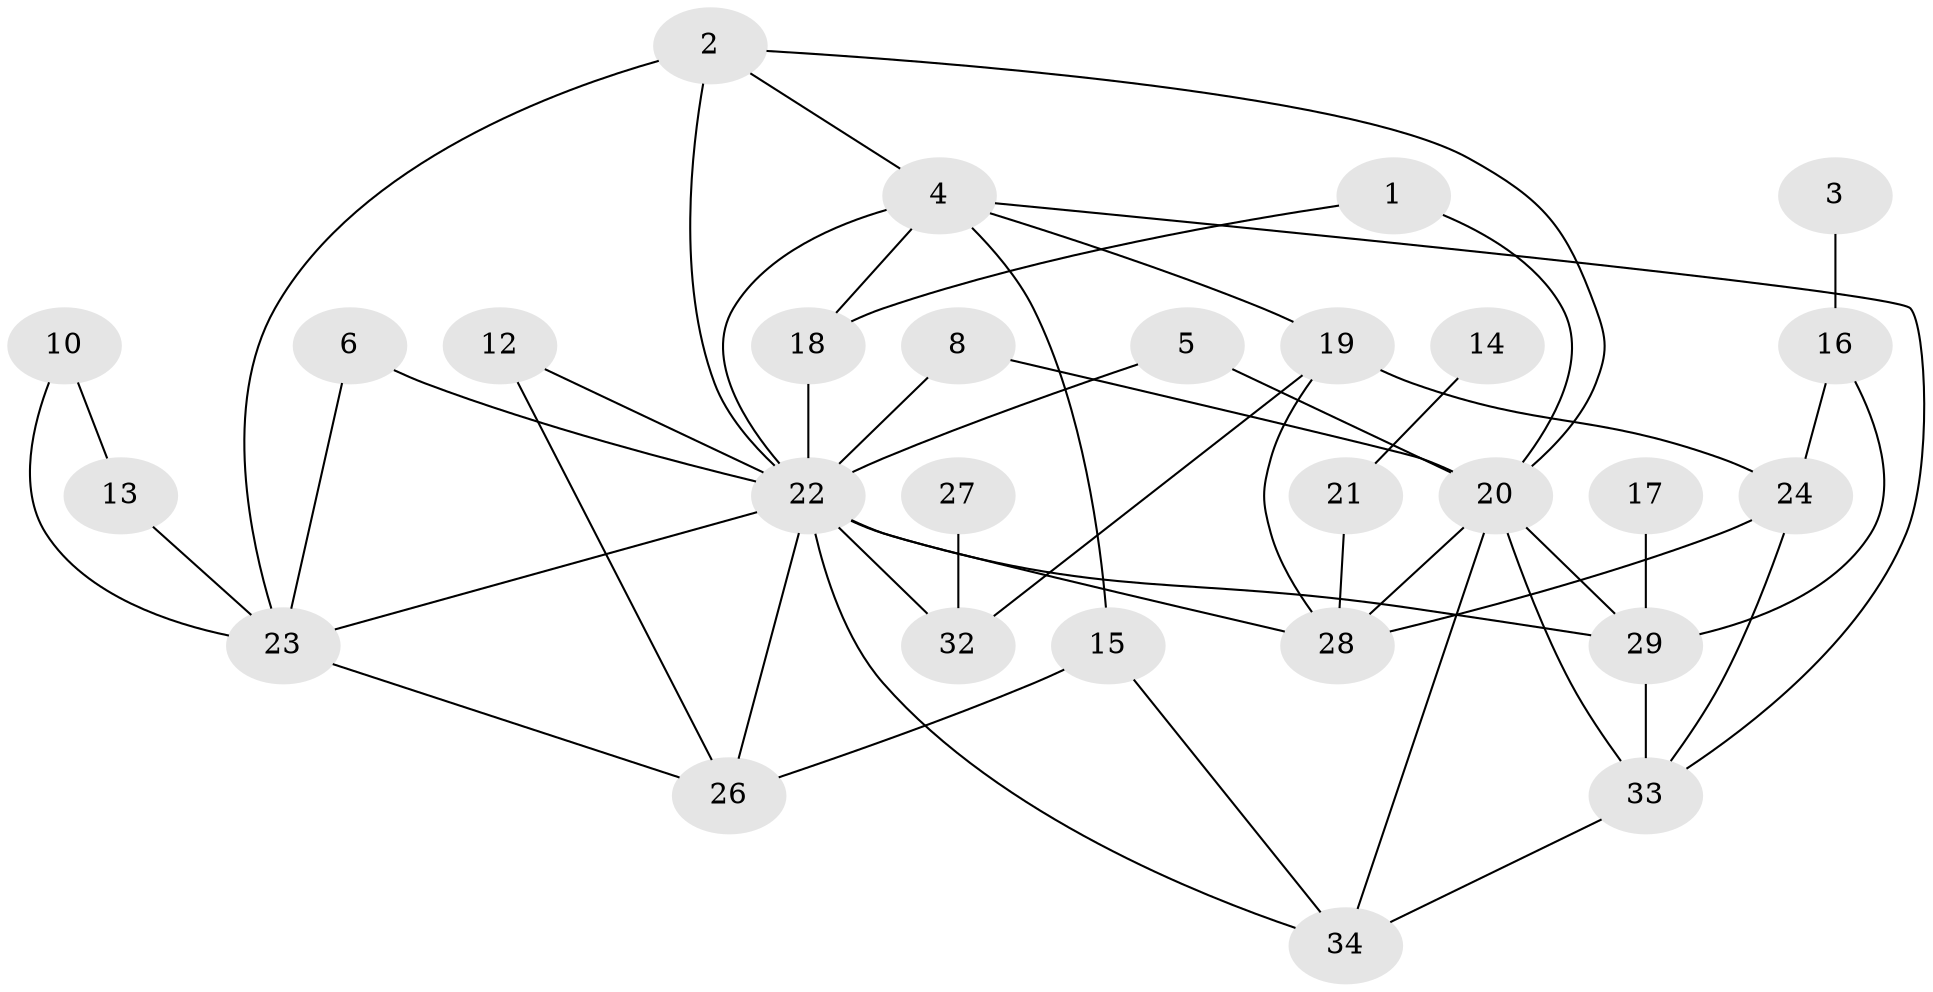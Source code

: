 // original degree distribution, {2: 0.23880597014925373, 4: 0.19402985074626866, 3: 0.22388059701492538, 1: 0.1791044776119403, 5: 0.04477611940298507, 6: 0.029850746268656716, 0: 0.07462686567164178, 8: 0.014925373134328358}
// Generated by graph-tools (version 1.1) at 2025/49/03/09/25 03:49:10]
// undirected, 28 vertices, 50 edges
graph export_dot {
graph [start="1"]
  node [color=gray90,style=filled];
  1;
  2;
  3;
  4;
  5;
  6;
  8;
  10;
  12;
  13;
  14;
  15;
  16;
  17;
  18;
  19;
  20;
  21;
  22;
  23;
  24;
  26;
  27;
  28;
  29;
  32;
  33;
  34;
  1 -- 18 [weight=1.0];
  1 -- 20 [weight=1.0];
  2 -- 4 [weight=1.0];
  2 -- 20 [weight=1.0];
  2 -- 22 [weight=1.0];
  2 -- 23 [weight=1.0];
  3 -- 16 [weight=1.0];
  4 -- 15 [weight=1.0];
  4 -- 18 [weight=1.0];
  4 -- 19 [weight=1.0];
  4 -- 22 [weight=1.0];
  4 -- 33 [weight=1.0];
  5 -- 20 [weight=1.0];
  5 -- 22 [weight=2.0];
  6 -- 22 [weight=1.0];
  6 -- 23 [weight=1.0];
  8 -- 20 [weight=1.0];
  8 -- 22 [weight=1.0];
  10 -- 13 [weight=1.0];
  10 -- 23 [weight=1.0];
  12 -- 22 [weight=1.0];
  12 -- 26 [weight=1.0];
  13 -- 23 [weight=1.0];
  14 -- 21 [weight=1.0];
  15 -- 26 [weight=1.0];
  15 -- 34 [weight=1.0];
  16 -- 24 [weight=1.0];
  16 -- 29 [weight=1.0];
  17 -- 29 [weight=1.0];
  18 -- 22 [weight=1.0];
  19 -- 24 [weight=1.0];
  19 -- 28 [weight=1.0];
  19 -- 32 [weight=1.0];
  20 -- 28 [weight=1.0];
  20 -- 29 [weight=1.0];
  20 -- 33 [weight=1.0];
  20 -- 34 [weight=1.0];
  21 -- 28 [weight=2.0];
  22 -- 23 [weight=1.0];
  22 -- 26 [weight=2.0];
  22 -- 28 [weight=1.0];
  22 -- 29 [weight=2.0];
  22 -- 32 [weight=1.0];
  22 -- 34 [weight=1.0];
  23 -- 26 [weight=1.0];
  24 -- 28 [weight=1.0];
  24 -- 33 [weight=1.0];
  27 -- 32 [weight=1.0];
  29 -- 33 [weight=1.0];
  33 -- 34 [weight=1.0];
}
